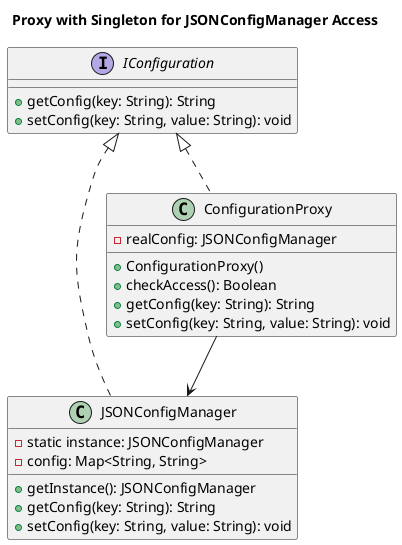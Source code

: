 @startuml
title Proxy with Singleton for JSONConfigManager Access

interface IConfiguration {
    + getConfig(key: String): String
    + setConfig(key: String, value: String): void
}

class JSONConfigManager implements IConfiguration {
    - static instance: JSONConfigManager
    - config: Map<String, String>
    + getInstance(): JSONConfigManager
    + getConfig(key: String): String
    + setConfig(key: String, value: String): void
}

class ConfigurationProxy implements IConfiguration {
    - realConfig: JSONConfigManager
    + ConfigurationProxy()
    + checkAccess(): Boolean
    + getConfig(key: String): String
    + setConfig(key: String, value: String): void
}

ConfigurationProxy --> JSONConfigManager

@enduml
